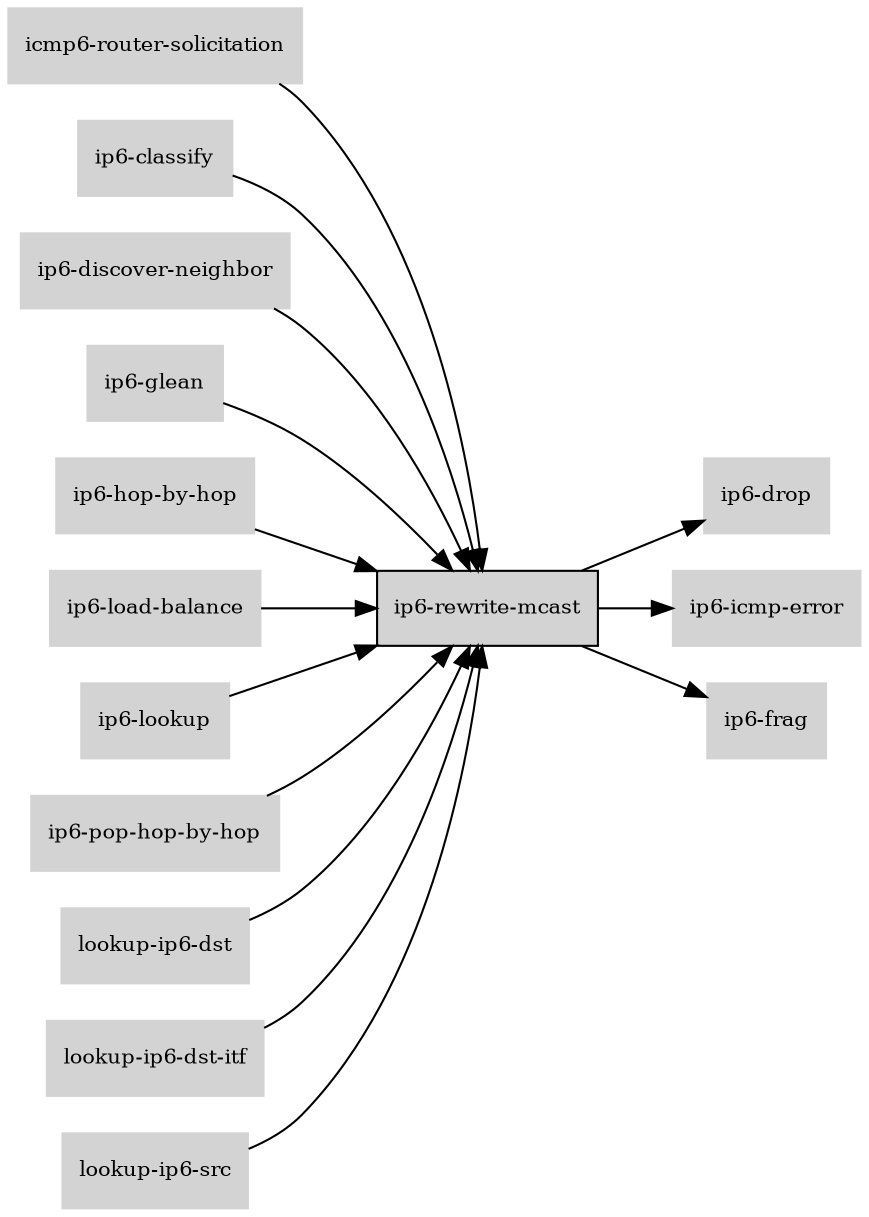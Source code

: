 digraph "ip6_rewrite_mcast_subgraph" {
  rankdir=LR;
  node [shape=box, style=filled, fontsize=10, color=lightgray, fontcolor=black, fillcolor=lightgray];
  "ip6-rewrite-mcast" [color=black, fontcolor=black, fillcolor=lightgray];
  edge [fontsize=8];
  "icmp6-router-solicitation" -> "ip6-rewrite-mcast";
  "ip6-classify" -> "ip6-rewrite-mcast";
  "ip6-discover-neighbor" -> "ip6-rewrite-mcast";
  "ip6-glean" -> "ip6-rewrite-mcast";
  "ip6-hop-by-hop" -> "ip6-rewrite-mcast";
  "ip6-load-balance" -> "ip6-rewrite-mcast";
  "ip6-lookup" -> "ip6-rewrite-mcast";
  "ip6-pop-hop-by-hop" -> "ip6-rewrite-mcast";
  "ip6-rewrite-mcast" -> "ip6-drop";
  "ip6-rewrite-mcast" -> "ip6-icmp-error";
  "ip6-rewrite-mcast" -> "ip6-frag";
  "lookup-ip6-dst" -> "ip6-rewrite-mcast";
  "lookup-ip6-dst-itf" -> "ip6-rewrite-mcast";
  "lookup-ip6-src" -> "ip6-rewrite-mcast";
}
